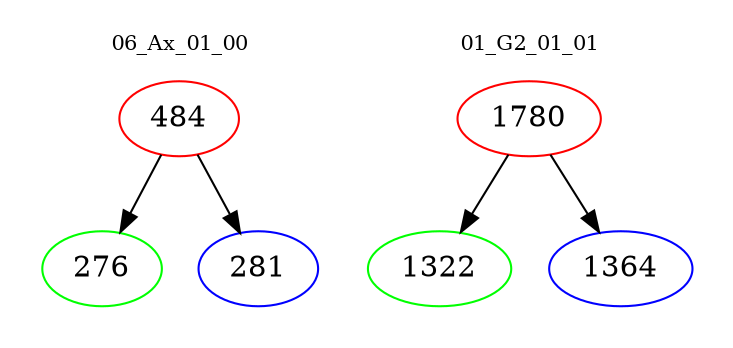 digraph{
subgraph cluster_0 {
color = white
label = "06_Ax_01_00";
fontsize=10;
T0_484 [label="484", color="red"]
T0_484 -> T0_276 [color="black"]
T0_276 [label="276", color="green"]
T0_484 -> T0_281 [color="black"]
T0_281 [label="281", color="blue"]
}
subgraph cluster_1 {
color = white
label = "01_G2_01_01";
fontsize=10;
T1_1780 [label="1780", color="red"]
T1_1780 -> T1_1322 [color="black"]
T1_1322 [label="1322", color="green"]
T1_1780 -> T1_1364 [color="black"]
T1_1364 [label="1364", color="blue"]
}
}
